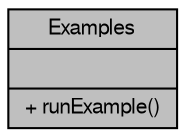 digraph "Examples"
{
  edge [fontname="FreeSans",fontsize="10",labelfontname="FreeSans",labelfontsize="10"];
  node [fontname="FreeSans",fontsize="10",shape=record];
  Node1 [label="{Examples\n||+ runExample()\l}",height=0.2,width=0.4,color="black", fillcolor="grey75", style="filled", fontcolor="black"];
}
